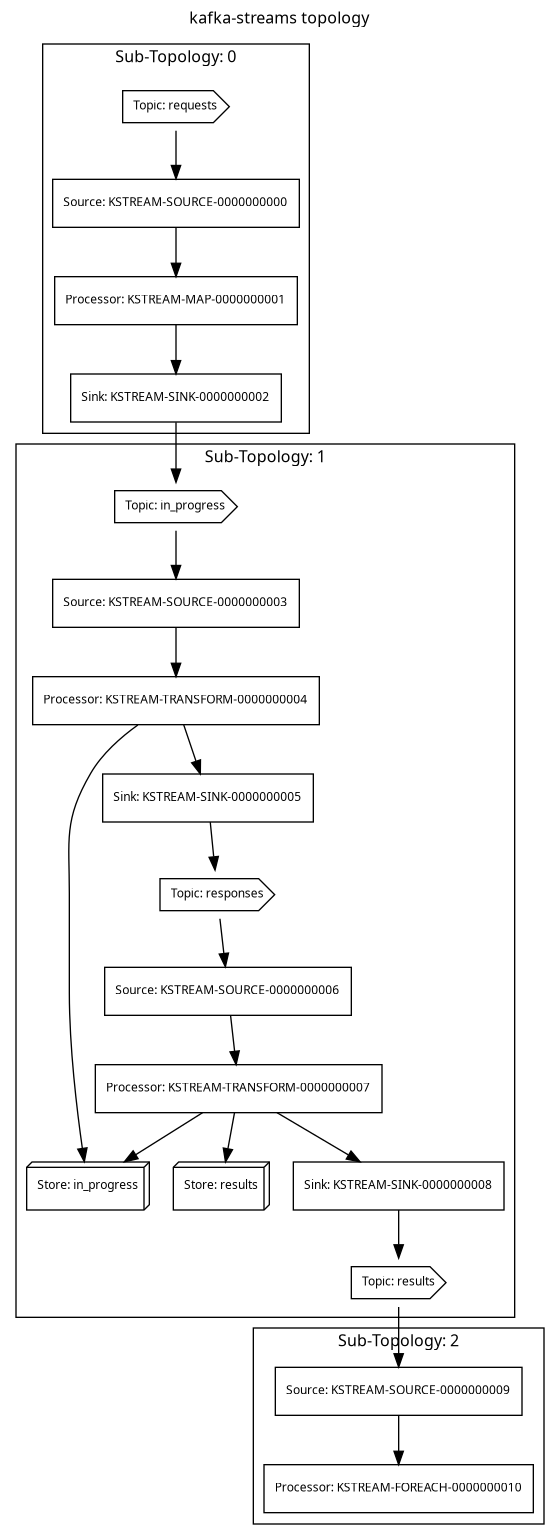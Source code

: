 @startuml
digraph G {
	graph [labelloc=top,label="kafka-streams topology",fontname="Verdana",fontsize=12];
	edge [fontname="Verdana",fontsize=9,labelfontname="Verdana",labelfontsize=9];
	node [fontname="Verdana",fontsize=9,shape=record];
subgraph cluster_c10 {
label = "Sub-Topology: 1";
	c1 [label="Topic: in_progress"]
	// null
	c1 -> c11 [];
	c11 [label="Source: KSTREAM-SOURCE-0000000003"]
	c12 [label="Source: KSTREAM-SOURCE-0000000006"]
	c13 [label="Processor: KSTREAM-TRANSFORM-0000000004"]
	// null
	c13 -> c4 [];
	// null
	c11 -> c13 [];
	c14 [label="Processor: KSTREAM-TRANSFORM-0000000007"]
	// null
	c12 -> c14 [];
	// null
	c14 -> c5 [];
	// null
	c14 -> c4 [];
	c15 [label="Sink: KSTREAM-SINK-0000000005"]
	// null
	c13 -> c15 [];
	// null
	c15 -> c2 [];
	c16 [label="Sink: KSTREAM-SINK-0000000008"]
	// null
	c16 -> c3 [];
	// null
	c14 -> c16 [];
	c2 [label="Topic: responses"]
	// null
	c2 -> c12 [];
}
subgraph cluster_c17 {
label = "Sub-Topology: 2";
	c18 [label="Source: KSTREAM-SOURCE-0000000009"]
	c19 [label="Processor: KSTREAM-FOREACH-0000000010"]
	// null
	c18 -> c19 [];
	c3 [label="Topic: results"]
	// null
	c3 -> c18 [];
}
subgraph cluster_c6 {
label = "Sub-Topology: 0";
	c0 [label="Topic: requests"]
	// null
	c0 -> c7 [];
	c7 [label="Source: KSTREAM-SOURCE-0000000000"]
	c8 [label="Processor: KSTREAM-MAP-0000000001"]
	// null
	c7 -> c8 [];
	c9 [label="Sink: KSTREAM-SINK-0000000002"]
	// null
	c8 -> c9 [];
	// null
	c9 -> c1 [];
}
	c0 [label="Topic: requests", shape=cds]
	c1 [label="Topic: in_progress", shape=cds]
	c2 [label="Topic: responses", shape=cds]
	c3 [label="Topic: results", shape=cds]
	c4 [label="Store: in_progress", shape=box3d]
	c5 [label="Store: results", shape=box3d]
}
@enduml